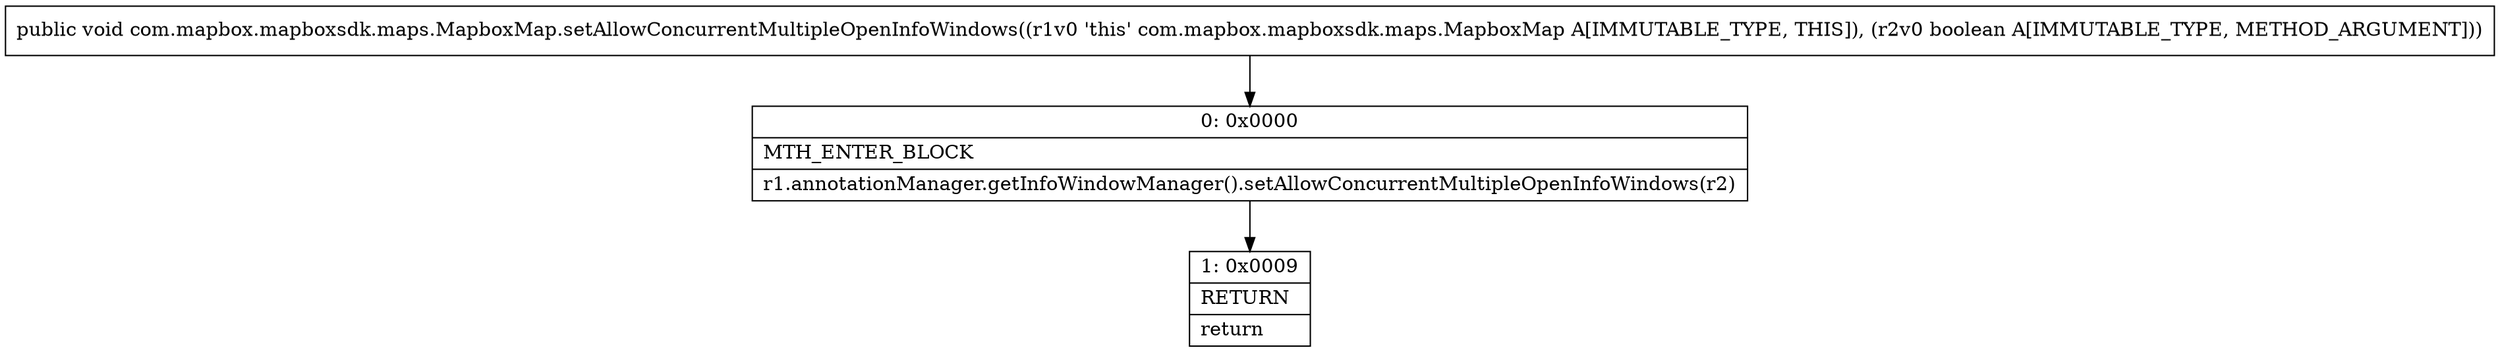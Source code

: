 digraph "CFG forcom.mapbox.mapboxsdk.maps.MapboxMap.setAllowConcurrentMultipleOpenInfoWindows(Z)V" {
Node_0 [shape=record,label="{0\:\ 0x0000|MTH_ENTER_BLOCK\l|r1.annotationManager.getInfoWindowManager().setAllowConcurrentMultipleOpenInfoWindows(r2)\l}"];
Node_1 [shape=record,label="{1\:\ 0x0009|RETURN\l|return\l}"];
MethodNode[shape=record,label="{public void com.mapbox.mapboxsdk.maps.MapboxMap.setAllowConcurrentMultipleOpenInfoWindows((r1v0 'this' com.mapbox.mapboxsdk.maps.MapboxMap A[IMMUTABLE_TYPE, THIS]), (r2v0 boolean A[IMMUTABLE_TYPE, METHOD_ARGUMENT])) }"];
MethodNode -> Node_0;
Node_0 -> Node_1;
}

